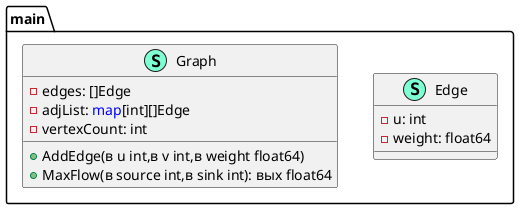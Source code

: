@startuml
namespace main {
    class Edge << (S,Aquamarine) >> {
        - u: int
        - weight: float64

    }
    class Graph << (S,Aquamarine) >> {
        - edges: []Edge
        - adjList: <font color=blue>map</font>[int][]Edge
        - vertexCount: int

        + AddEdge(в u int,в v int,в weight float64)
        + MaxFlow(в source int,в sink int): вых float64

    }
}

@enduml
